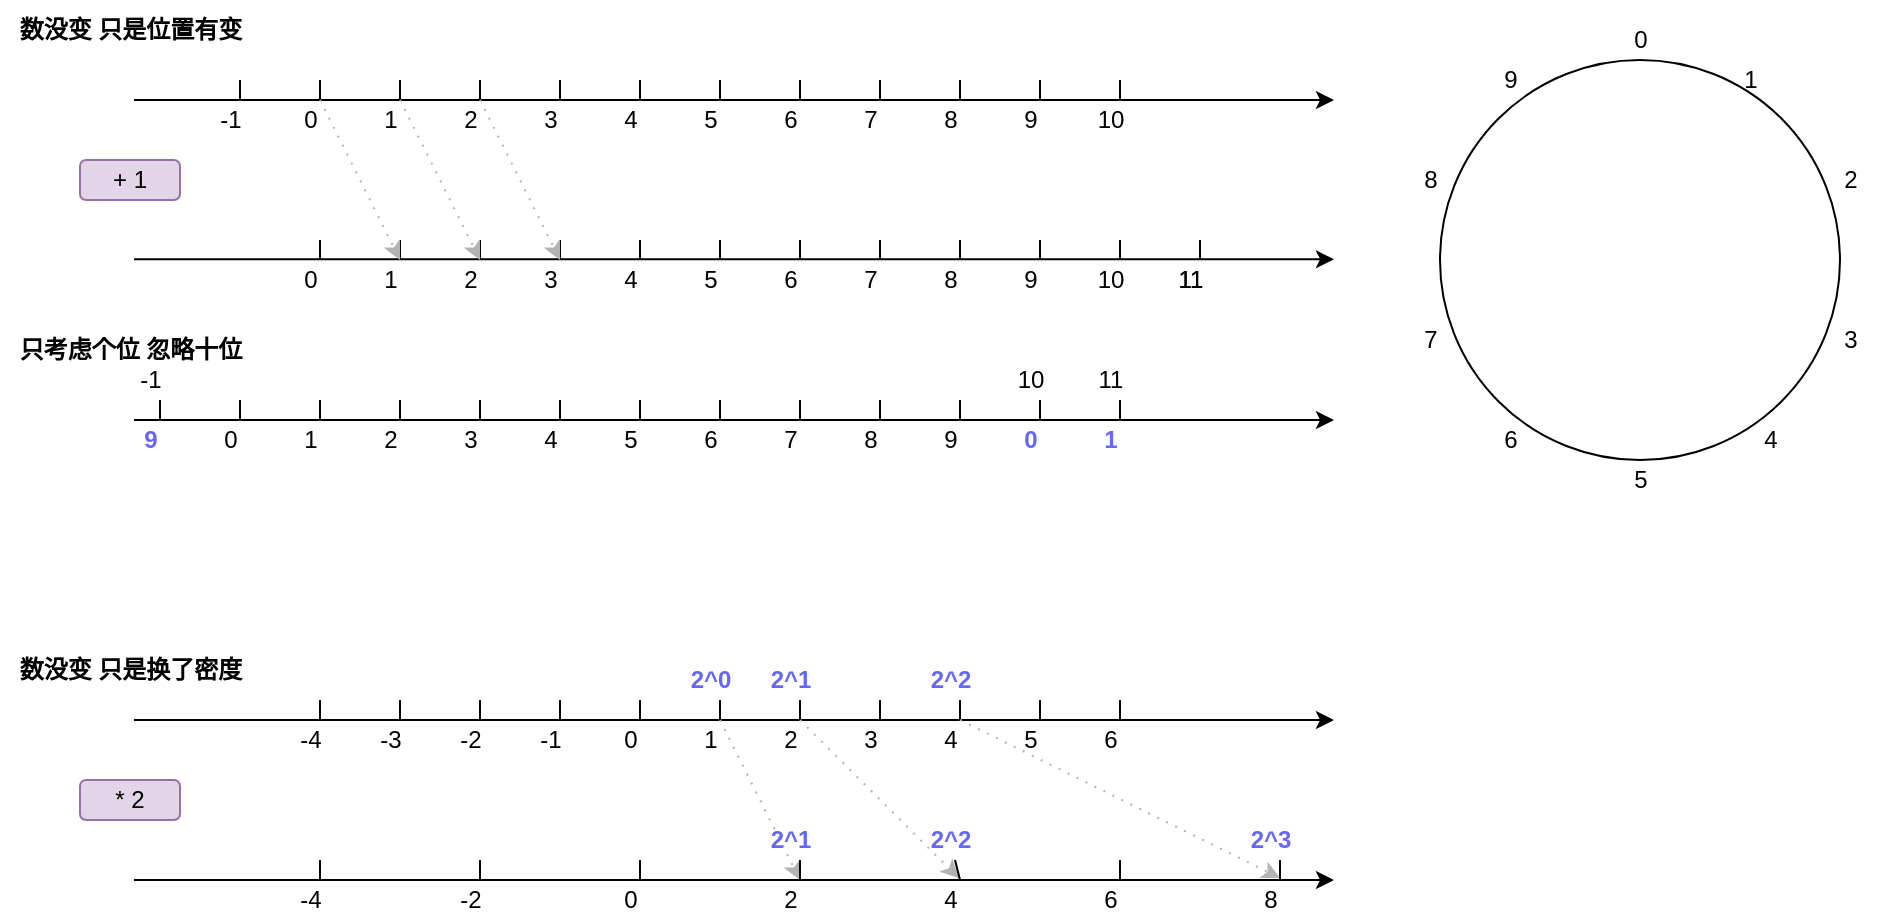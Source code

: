 <mxfile version="23.1.5" type="device" pages="2">
  <diagram name="abstract-algebra" id="HlNrXV_ws5uvsfOZkI9_">
    <mxGraphModel dx="1243" dy="637" grid="1" gridSize="10" guides="1" tooltips="1" connect="1" arrows="1" fold="1" page="1" pageScale="1" pageWidth="827" pageHeight="1169" math="0" shadow="0">
      <root>
        <mxCell id="0" />
        <mxCell id="1" parent="0" />
        <mxCell id="yC4uJlRGlC_e3z9OfnbA-1" value="" style="endArrow=classic;html=1;rounded=0;" edge="1" parent="1">
          <mxGeometry width="50" height="50" relative="1" as="geometry">
            <mxPoint x="227" y="60" as="sourcePoint" />
            <mxPoint x="827" y="60" as="targetPoint" />
          </mxGeometry>
        </mxCell>
        <mxCell id="yC4uJlRGlC_e3z9OfnbA-2" value="0" style="text;html=1;align=center;verticalAlign=middle;resizable=0;points=[];autosize=1;strokeColor=none;fillColor=none;spacing=0;" vertex="1" parent="1">
          <mxGeometry x="300" y="60" width="30" height="20" as="geometry" />
        </mxCell>
        <mxCell id="yC4uJlRGlC_e3z9OfnbA-4" value="1" style="text;html=1;align=center;verticalAlign=middle;resizable=0;points=[];autosize=1;strokeColor=none;fillColor=none;spacing=0;" vertex="1" parent="1">
          <mxGeometry x="340" y="60" width="30" height="20" as="geometry" />
        </mxCell>
        <mxCell id="yC4uJlRGlC_e3z9OfnbA-5" value="2" style="text;html=1;align=center;verticalAlign=middle;resizable=0;points=[];autosize=1;strokeColor=none;fillColor=none;spacing=0;" vertex="1" parent="1">
          <mxGeometry x="380" y="60" width="30" height="20" as="geometry" />
        </mxCell>
        <mxCell id="yC4uJlRGlC_e3z9OfnbA-6" value="3" style="text;html=1;align=center;verticalAlign=middle;resizable=0;points=[];autosize=1;strokeColor=none;fillColor=none;spacing=0;" vertex="1" parent="1">
          <mxGeometry x="420" y="60" width="30" height="20" as="geometry" />
        </mxCell>
        <mxCell id="yC4uJlRGlC_e3z9OfnbA-7" value="4" style="text;html=1;align=center;verticalAlign=middle;resizable=0;points=[];autosize=1;strokeColor=none;fillColor=none;spacing=0;" vertex="1" parent="1">
          <mxGeometry x="460" y="60" width="30" height="20" as="geometry" />
        </mxCell>
        <mxCell id="yC4uJlRGlC_e3z9OfnbA-8" value="5" style="text;html=1;align=center;verticalAlign=middle;resizable=0;points=[];autosize=1;strokeColor=none;fillColor=none;spacing=0;" vertex="1" parent="1">
          <mxGeometry x="500" y="60" width="30" height="20" as="geometry" />
        </mxCell>
        <mxCell id="yC4uJlRGlC_e3z9OfnbA-10" value="" style="endArrow=none;html=1;rounded=0;" edge="1" parent="1">
          <mxGeometry width="50" height="50" relative="1" as="geometry">
            <mxPoint x="520" y="60" as="sourcePoint" />
            <mxPoint x="520" y="50" as="targetPoint" />
          </mxGeometry>
        </mxCell>
        <mxCell id="yC4uJlRGlC_e3z9OfnbA-11" value="" style="endArrow=none;html=1;rounded=0;" edge="1" parent="1">
          <mxGeometry width="50" height="50" relative="1" as="geometry">
            <mxPoint x="560" y="60" as="sourcePoint" />
            <mxPoint x="560" y="50" as="targetPoint" />
          </mxGeometry>
        </mxCell>
        <mxCell id="yC4uJlRGlC_e3z9OfnbA-12" value="" style="endArrow=none;html=1;rounded=0;" edge="1" parent="1">
          <mxGeometry width="50" height="50" relative="1" as="geometry">
            <mxPoint x="600" y="60" as="sourcePoint" />
            <mxPoint x="600" y="50" as="targetPoint" />
          </mxGeometry>
        </mxCell>
        <mxCell id="yC4uJlRGlC_e3z9OfnbA-13" value="" style="endArrow=none;html=1;rounded=0;" edge="1" parent="1">
          <mxGeometry width="50" height="50" relative="1" as="geometry">
            <mxPoint x="640" y="60" as="sourcePoint" />
            <mxPoint x="640" y="50" as="targetPoint" />
          </mxGeometry>
        </mxCell>
        <mxCell id="yC4uJlRGlC_e3z9OfnbA-14" value="" style="endArrow=none;html=1;rounded=0;" edge="1" parent="1">
          <mxGeometry width="50" height="50" relative="1" as="geometry">
            <mxPoint x="680" y="60" as="sourcePoint" />
            <mxPoint x="680" y="50" as="targetPoint" />
          </mxGeometry>
        </mxCell>
        <mxCell id="yC4uJlRGlC_e3z9OfnbA-16" value="" style="endArrow=none;html=1;rounded=0;" edge="1" parent="1">
          <mxGeometry width="50" height="50" relative="1" as="geometry">
            <mxPoint x="280" y="60" as="sourcePoint" />
            <mxPoint x="280" y="50" as="targetPoint" />
          </mxGeometry>
        </mxCell>
        <mxCell id="yC4uJlRGlC_e3z9OfnbA-17" value="" style="endArrow=none;html=1;rounded=0;" edge="1" parent="1">
          <mxGeometry width="50" height="50" relative="1" as="geometry">
            <mxPoint x="320" y="60" as="sourcePoint" />
            <mxPoint x="320" y="50" as="targetPoint" />
          </mxGeometry>
        </mxCell>
        <mxCell id="yC4uJlRGlC_e3z9OfnbA-18" value="" style="endArrow=none;html=1;rounded=0;" edge="1" parent="1">
          <mxGeometry width="50" height="50" relative="1" as="geometry">
            <mxPoint x="360" y="60" as="sourcePoint" />
            <mxPoint x="360" y="50" as="targetPoint" />
          </mxGeometry>
        </mxCell>
        <mxCell id="yC4uJlRGlC_e3z9OfnbA-19" value="" style="endArrow=none;html=1;rounded=0;" edge="1" parent="1">
          <mxGeometry width="50" height="50" relative="1" as="geometry">
            <mxPoint x="400" y="60" as="sourcePoint" />
            <mxPoint x="400" y="50" as="targetPoint" />
          </mxGeometry>
        </mxCell>
        <mxCell id="yC4uJlRGlC_e3z9OfnbA-20" value="" style="endArrow=none;html=1;rounded=0;" edge="1" parent="1">
          <mxGeometry width="50" height="50" relative="1" as="geometry">
            <mxPoint x="440" y="60" as="sourcePoint" />
            <mxPoint x="440" y="50" as="targetPoint" />
          </mxGeometry>
        </mxCell>
        <mxCell id="yC4uJlRGlC_e3z9OfnbA-21" value="" style="endArrow=none;html=1;rounded=0;" edge="1" parent="1">
          <mxGeometry width="50" height="50" relative="1" as="geometry">
            <mxPoint x="480" y="60" as="sourcePoint" />
            <mxPoint x="480" y="50" as="targetPoint" />
          </mxGeometry>
        </mxCell>
        <mxCell id="yC4uJlRGlC_e3z9OfnbA-23" value="6" style="text;html=1;align=center;verticalAlign=middle;resizable=0;points=[];autosize=1;strokeColor=none;fillColor=none;spacing=0;" vertex="1" parent="1">
          <mxGeometry x="540" y="60" width="30" height="20" as="geometry" />
        </mxCell>
        <mxCell id="yC4uJlRGlC_e3z9OfnbA-24" value="7" style="text;html=1;align=center;verticalAlign=middle;resizable=0;points=[];autosize=1;strokeColor=none;fillColor=none;spacing=0;" vertex="1" parent="1">
          <mxGeometry x="580" y="60" width="30" height="20" as="geometry" />
        </mxCell>
        <mxCell id="yC4uJlRGlC_e3z9OfnbA-25" value="8" style="text;html=1;align=center;verticalAlign=middle;resizable=0;points=[];autosize=1;strokeColor=none;fillColor=none;spacing=0;" vertex="1" parent="1">
          <mxGeometry x="620" y="60" width="30" height="20" as="geometry" />
        </mxCell>
        <mxCell id="yC4uJlRGlC_e3z9OfnbA-26" value="9" style="text;html=1;align=center;verticalAlign=middle;resizable=0;points=[];autosize=1;strokeColor=none;fillColor=none;spacing=0;" vertex="1" parent="1">
          <mxGeometry x="660" y="60" width="30" height="20" as="geometry" />
        </mxCell>
        <mxCell id="yC4uJlRGlC_e3z9OfnbA-28" value="-1" style="text;html=1;align=center;verticalAlign=middle;resizable=0;points=[];autosize=1;strokeColor=none;fillColor=none;spacing=0;" vertex="1" parent="1">
          <mxGeometry x="260" y="60" width="30" height="20" as="geometry" />
        </mxCell>
        <mxCell id="yC4uJlRGlC_e3z9OfnbA-29" value="" style="endArrow=none;html=1;rounded=0;" edge="1" parent="1">
          <mxGeometry width="50" height="50" relative="1" as="geometry">
            <mxPoint x="720" y="60" as="sourcePoint" />
            <mxPoint x="720" y="50" as="targetPoint" />
          </mxGeometry>
        </mxCell>
        <mxCell id="yC4uJlRGlC_e3z9OfnbA-30" value="10" style="text;html=1;align=center;verticalAlign=middle;resizable=0;points=[];autosize=1;strokeColor=none;fillColor=none;spacing=0;" vertex="1" parent="1">
          <mxGeometry x="700" y="60" width="30" height="20" as="geometry" />
        </mxCell>
        <mxCell id="yC4uJlRGlC_e3z9OfnbA-56" value="" style="endArrow=classic;html=1;rounded=0;" edge="1" parent="1">
          <mxGeometry width="50" height="50" relative="1" as="geometry">
            <mxPoint x="227" y="139.66" as="sourcePoint" />
            <mxPoint x="827" y="139.66" as="targetPoint" />
          </mxGeometry>
        </mxCell>
        <mxCell id="yC4uJlRGlC_e3z9OfnbA-57" value="0" style="text;html=1;align=center;verticalAlign=middle;resizable=0;points=[];autosize=1;strokeColor=none;fillColor=none;spacing=0;" vertex="1" parent="1">
          <mxGeometry x="300" y="140" width="30" height="20" as="geometry" />
        </mxCell>
        <mxCell id="yC4uJlRGlC_e3z9OfnbA-58" value="1" style="text;html=1;align=center;verticalAlign=middle;resizable=0;points=[];autosize=1;strokeColor=none;fillColor=none;spacing=0;" vertex="1" parent="1">
          <mxGeometry x="340" y="140" width="30" height="20" as="geometry" />
        </mxCell>
        <mxCell id="yC4uJlRGlC_e3z9OfnbA-59" value="2" style="text;html=1;align=center;verticalAlign=middle;resizable=0;points=[];autosize=1;strokeColor=none;fillColor=none;spacing=0;" vertex="1" parent="1">
          <mxGeometry x="380" y="140" width="30" height="20" as="geometry" />
        </mxCell>
        <mxCell id="yC4uJlRGlC_e3z9OfnbA-60" value="3" style="text;html=1;align=center;verticalAlign=middle;resizable=0;points=[];autosize=1;strokeColor=none;fillColor=none;spacing=0;" vertex="1" parent="1">
          <mxGeometry x="420" y="140" width="30" height="20" as="geometry" />
        </mxCell>
        <mxCell id="yC4uJlRGlC_e3z9OfnbA-61" value="4" style="text;html=1;align=center;verticalAlign=middle;resizable=0;points=[];autosize=1;strokeColor=none;fillColor=none;spacing=0;" vertex="1" parent="1">
          <mxGeometry x="460" y="140" width="30" height="20" as="geometry" />
        </mxCell>
        <mxCell id="yC4uJlRGlC_e3z9OfnbA-62" value="5" style="text;html=1;align=center;verticalAlign=middle;resizable=0;points=[];autosize=1;strokeColor=none;fillColor=none;spacing=0;" vertex="1" parent="1">
          <mxGeometry x="500" y="140" width="30" height="20" as="geometry" />
        </mxCell>
        <mxCell id="yC4uJlRGlC_e3z9OfnbA-63" value="" style="endArrow=none;html=1;rounded=0;" edge="1" parent="1">
          <mxGeometry width="50" height="50" relative="1" as="geometry">
            <mxPoint x="520" y="140" as="sourcePoint" />
            <mxPoint x="520" y="130" as="targetPoint" />
          </mxGeometry>
        </mxCell>
        <mxCell id="yC4uJlRGlC_e3z9OfnbA-64" value="" style="endArrow=none;html=1;rounded=0;" edge="1" parent="1">
          <mxGeometry width="50" height="50" relative="1" as="geometry">
            <mxPoint x="560" y="140" as="sourcePoint" />
            <mxPoint x="560" y="130" as="targetPoint" />
          </mxGeometry>
        </mxCell>
        <mxCell id="yC4uJlRGlC_e3z9OfnbA-65" value="" style="endArrow=none;html=1;rounded=0;" edge="1" parent="1">
          <mxGeometry width="50" height="50" relative="1" as="geometry">
            <mxPoint x="600" y="140" as="sourcePoint" />
            <mxPoint x="600" y="130" as="targetPoint" />
          </mxGeometry>
        </mxCell>
        <mxCell id="yC4uJlRGlC_e3z9OfnbA-66" value="" style="endArrow=none;html=1;rounded=0;" edge="1" parent="1">
          <mxGeometry width="50" height="50" relative="1" as="geometry">
            <mxPoint x="640" y="140" as="sourcePoint" />
            <mxPoint x="640" y="130" as="targetPoint" />
          </mxGeometry>
        </mxCell>
        <mxCell id="yC4uJlRGlC_e3z9OfnbA-67" value="" style="endArrow=none;html=1;rounded=0;" edge="1" parent="1">
          <mxGeometry width="50" height="50" relative="1" as="geometry">
            <mxPoint x="680" y="140" as="sourcePoint" />
            <mxPoint x="680" y="130" as="targetPoint" />
          </mxGeometry>
        </mxCell>
        <mxCell id="yC4uJlRGlC_e3z9OfnbA-69" value="" style="endArrow=none;html=1;rounded=0;" edge="1" parent="1">
          <mxGeometry width="50" height="50" relative="1" as="geometry">
            <mxPoint x="320" y="140" as="sourcePoint" />
            <mxPoint x="320" y="130" as="targetPoint" />
          </mxGeometry>
        </mxCell>
        <mxCell id="yC4uJlRGlC_e3z9OfnbA-70" value="" style="endArrow=none;html=1;rounded=0;" edge="1" parent="1">
          <mxGeometry width="50" height="50" relative="1" as="geometry">
            <mxPoint x="360" y="140" as="sourcePoint" />
            <mxPoint x="360" y="130" as="targetPoint" />
          </mxGeometry>
        </mxCell>
        <mxCell id="yC4uJlRGlC_e3z9OfnbA-71" value="" style="endArrow=none;html=1;rounded=0;" edge="1" parent="1">
          <mxGeometry width="50" height="50" relative="1" as="geometry">
            <mxPoint x="400" y="140" as="sourcePoint" />
            <mxPoint x="400" y="130" as="targetPoint" />
          </mxGeometry>
        </mxCell>
        <mxCell id="yC4uJlRGlC_e3z9OfnbA-72" value="" style="endArrow=none;html=1;rounded=0;" edge="1" parent="1">
          <mxGeometry width="50" height="50" relative="1" as="geometry">
            <mxPoint x="440" y="140" as="sourcePoint" />
            <mxPoint x="440" y="130" as="targetPoint" />
          </mxGeometry>
        </mxCell>
        <mxCell id="yC4uJlRGlC_e3z9OfnbA-73" value="" style="endArrow=none;html=1;rounded=0;" edge="1" parent="1">
          <mxGeometry width="50" height="50" relative="1" as="geometry">
            <mxPoint x="480" y="140" as="sourcePoint" />
            <mxPoint x="480" y="130" as="targetPoint" />
          </mxGeometry>
        </mxCell>
        <mxCell id="yC4uJlRGlC_e3z9OfnbA-74" value="6" style="text;html=1;align=center;verticalAlign=middle;resizable=0;points=[];autosize=1;strokeColor=none;fillColor=none;spacing=0;" vertex="1" parent="1">
          <mxGeometry x="540" y="140" width="30" height="20" as="geometry" />
        </mxCell>
        <mxCell id="yC4uJlRGlC_e3z9OfnbA-75" value="7" style="text;html=1;align=center;verticalAlign=middle;resizable=0;points=[];autosize=1;strokeColor=none;fillColor=none;spacing=0;" vertex="1" parent="1">
          <mxGeometry x="580" y="140" width="30" height="20" as="geometry" />
        </mxCell>
        <mxCell id="yC4uJlRGlC_e3z9OfnbA-76" value="8" style="text;html=1;align=center;verticalAlign=middle;resizable=0;points=[];autosize=1;strokeColor=none;fillColor=none;spacing=0;" vertex="1" parent="1">
          <mxGeometry x="620" y="140" width="30" height="20" as="geometry" />
        </mxCell>
        <mxCell id="yC4uJlRGlC_e3z9OfnbA-77" value="9" style="text;html=1;align=center;verticalAlign=middle;resizable=0;points=[];autosize=1;strokeColor=none;fillColor=none;spacing=0;" vertex="1" parent="1">
          <mxGeometry x="660" y="140" width="30" height="20" as="geometry" />
        </mxCell>
        <mxCell id="yC4uJlRGlC_e3z9OfnbA-78" value="11" style="text;html=1;align=center;verticalAlign=middle;resizable=0;points=[];autosize=1;strokeColor=none;fillColor=none;spacing=0;" vertex="1" parent="1">
          <mxGeometry x="740" y="140" width="30" height="20" as="geometry" />
        </mxCell>
        <mxCell id="yC4uJlRGlC_e3z9OfnbA-79" value="" style="endArrow=none;html=1;rounded=0;" edge="1" parent="1">
          <mxGeometry width="50" height="50" relative="1" as="geometry">
            <mxPoint x="720" y="140" as="sourcePoint" />
            <mxPoint x="720" y="130" as="targetPoint" />
          </mxGeometry>
        </mxCell>
        <mxCell id="yC4uJlRGlC_e3z9OfnbA-80" value="10" style="text;html=1;align=center;verticalAlign=middle;resizable=0;points=[];autosize=1;strokeColor=none;fillColor=none;spacing=0;" vertex="1" parent="1">
          <mxGeometry x="700" y="140" width="30" height="20" as="geometry" />
        </mxCell>
        <mxCell id="yC4uJlRGlC_e3z9OfnbA-81" value="+ 1" style="rounded=1;whiteSpace=wrap;html=1;fillColor=#e1d5e7;strokeColor=#9673a6;" vertex="1" parent="1">
          <mxGeometry x="200" y="90" width="50" height="20" as="geometry" />
        </mxCell>
        <mxCell id="yC4uJlRGlC_e3z9OfnbA-83" value="&lt;b&gt;数没变 只是位置有变&lt;/b&gt;" style="text;html=1;align=center;verticalAlign=middle;resizable=0;points=[];autosize=1;strokeColor=none;fillColor=none;" vertex="1" parent="1">
          <mxGeometry x="160" y="10" width="130" height="30" as="geometry" />
        </mxCell>
        <mxCell id="yC4uJlRGlC_e3z9OfnbA-84" value="&lt;b&gt;只考虑个位 忽略十位&lt;/b&gt;" style="text;html=1;align=center;verticalAlign=middle;resizable=0;points=[];autosize=1;strokeColor=none;fillColor=none;" vertex="1" parent="1">
          <mxGeometry x="160" y="170" width="130" height="30" as="geometry" />
        </mxCell>
        <mxCell id="yC4uJlRGlC_e3z9OfnbA-85" value="" style="endArrow=classic;html=1;rounded=0;" edge="1" parent="1">
          <mxGeometry width="50" height="50" relative="1" as="geometry">
            <mxPoint x="227" y="220" as="sourcePoint" />
            <mxPoint x="827" y="220" as="targetPoint" />
          </mxGeometry>
        </mxCell>
        <mxCell id="yC4uJlRGlC_e3z9OfnbA-86" value="0" style="text;html=1;align=center;verticalAlign=middle;resizable=0;points=[];autosize=1;strokeColor=none;fillColor=none;spacing=0;" vertex="1" parent="1">
          <mxGeometry x="260" y="220" width="30" height="20" as="geometry" />
        </mxCell>
        <mxCell id="yC4uJlRGlC_e3z9OfnbA-87" value="1" style="text;html=1;align=center;verticalAlign=middle;resizable=0;points=[];autosize=1;strokeColor=none;fillColor=none;spacing=0;" vertex="1" parent="1">
          <mxGeometry x="300" y="220" width="30" height="20" as="geometry" />
        </mxCell>
        <mxCell id="yC4uJlRGlC_e3z9OfnbA-88" value="2" style="text;html=1;align=center;verticalAlign=middle;resizable=0;points=[];autosize=1;strokeColor=none;fillColor=none;spacing=0;" vertex="1" parent="1">
          <mxGeometry x="340" y="220" width="30" height="20" as="geometry" />
        </mxCell>
        <mxCell id="yC4uJlRGlC_e3z9OfnbA-89" value="3" style="text;html=1;align=center;verticalAlign=middle;resizable=0;points=[];autosize=1;strokeColor=none;fillColor=none;spacing=0;" vertex="1" parent="1">
          <mxGeometry x="380" y="220" width="30" height="20" as="geometry" />
        </mxCell>
        <mxCell id="yC4uJlRGlC_e3z9OfnbA-90" value="4" style="text;html=1;align=center;verticalAlign=middle;resizable=0;points=[];autosize=1;strokeColor=none;fillColor=none;spacing=0;" vertex="1" parent="1">
          <mxGeometry x="420" y="220" width="30" height="20" as="geometry" />
        </mxCell>
        <mxCell id="yC4uJlRGlC_e3z9OfnbA-91" value="5" style="text;html=1;align=center;verticalAlign=middle;resizable=0;points=[];autosize=1;strokeColor=none;fillColor=none;spacing=0;" vertex="1" parent="1">
          <mxGeometry x="460" y="220" width="30" height="20" as="geometry" />
        </mxCell>
        <mxCell id="yC4uJlRGlC_e3z9OfnbA-92" value="" style="endArrow=none;html=1;rounded=0;" edge="1" parent="1">
          <mxGeometry width="50" height="50" relative="1" as="geometry">
            <mxPoint x="520" y="220" as="sourcePoint" />
            <mxPoint x="520" y="210" as="targetPoint" />
          </mxGeometry>
        </mxCell>
        <mxCell id="yC4uJlRGlC_e3z9OfnbA-93" value="" style="endArrow=none;html=1;rounded=0;" edge="1" parent="1">
          <mxGeometry width="50" height="50" relative="1" as="geometry">
            <mxPoint x="560" y="220" as="sourcePoint" />
            <mxPoint x="560" y="210" as="targetPoint" />
          </mxGeometry>
        </mxCell>
        <mxCell id="yC4uJlRGlC_e3z9OfnbA-94" value="" style="endArrow=none;html=1;rounded=0;" edge="1" parent="1">
          <mxGeometry width="50" height="50" relative="1" as="geometry">
            <mxPoint x="600" y="220" as="sourcePoint" />
            <mxPoint x="600" y="210" as="targetPoint" />
          </mxGeometry>
        </mxCell>
        <mxCell id="yC4uJlRGlC_e3z9OfnbA-95" value="" style="endArrow=none;html=1;rounded=0;" edge="1" parent="1">
          <mxGeometry width="50" height="50" relative="1" as="geometry">
            <mxPoint x="640" y="220" as="sourcePoint" />
            <mxPoint x="640" y="210" as="targetPoint" />
          </mxGeometry>
        </mxCell>
        <mxCell id="yC4uJlRGlC_e3z9OfnbA-96" value="" style="endArrow=none;html=1;rounded=0;" edge="1" parent="1">
          <mxGeometry width="50" height="50" relative="1" as="geometry">
            <mxPoint x="680" y="220" as="sourcePoint" />
            <mxPoint x="680" y="210" as="targetPoint" />
          </mxGeometry>
        </mxCell>
        <mxCell id="yC4uJlRGlC_e3z9OfnbA-97" value="" style="endArrow=none;html=1;rounded=0;" edge="1" parent="1">
          <mxGeometry width="50" height="50" relative="1" as="geometry">
            <mxPoint x="280" y="220" as="sourcePoint" />
            <mxPoint x="280" y="210" as="targetPoint" />
          </mxGeometry>
        </mxCell>
        <mxCell id="yC4uJlRGlC_e3z9OfnbA-98" value="" style="endArrow=none;html=1;rounded=0;" edge="1" parent="1">
          <mxGeometry width="50" height="50" relative="1" as="geometry">
            <mxPoint x="320" y="220" as="sourcePoint" />
            <mxPoint x="320" y="210" as="targetPoint" />
          </mxGeometry>
        </mxCell>
        <mxCell id="yC4uJlRGlC_e3z9OfnbA-99" value="" style="endArrow=none;html=1;rounded=0;" edge="1" parent="1">
          <mxGeometry width="50" height="50" relative="1" as="geometry">
            <mxPoint x="360" y="220" as="sourcePoint" />
            <mxPoint x="360" y="210" as="targetPoint" />
          </mxGeometry>
        </mxCell>
        <mxCell id="yC4uJlRGlC_e3z9OfnbA-100" value="" style="endArrow=none;html=1;rounded=0;" edge="1" parent="1">
          <mxGeometry width="50" height="50" relative="1" as="geometry">
            <mxPoint x="400" y="220" as="sourcePoint" />
            <mxPoint x="400" y="210" as="targetPoint" />
          </mxGeometry>
        </mxCell>
        <mxCell id="yC4uJlRGlC_e3z9OfnbA-101" value="" style="endArrow=none;html=1;rounded=0;" edge="1" parent="1">
          <mxGeometry width="50" height="50" relative="1" as="geometry">
            <mxPoint x="440" y="220" as="sourcePoint" />
            <mxPoint x="440" y="210" as="targetPoint" />
          </mxGeometry>
        </mxCell>
        <mxCell id="yC4uJlRGlC_e3z9OfnbA-102" value="" style="endArrow=none;html=1;rounded=0;" edge="1" parent="1">
          <mxGeometry width="50" height="50" relative="1" as="geometry">
            <mxPoint x="480" y="220" as="sourcePoint" />
            <mxPoint x="480" y="210" as="targetPoint" />
          </mxGeometry>
        </mxCell>
        <mxCell id="yC4uJlRGlC_e3z9OfnbA-103" value="6" style="text;html=1;align=center;verticalAlign=middle;resizable=0;points=[];autosize=1;strokeColor=none;fillColor=none;spacing=0;" vertex="1" parent="1">
          <mxGeometry x="500" y="220" width="30" height="20" as="geometry" />
        </mxCell>
        <mxCell id="yC4uJlRGlC_e3z9OfnbA-104" value="7" style="text;html=1;align=center;verticalAlign=middle;resizable=0;points=[];autosize=1;strokeColor=none;fillColor=none;spacing=0;" vertex="1" parent="1">
          <mxGeometry x="540" y="220" width="30" height="20" as="geometry" />
        </mxCell>
        <mxCell id="yC4uJlRGlC_e3z9OfnbA-105" value="8" style="text;html=1;align=center;verticalAlign=middle;resizable=0;points=[];autosize=1;strokeColor=none;fillColor=none;spacing=0;" vertex="1" parent="1">
          <mxGeometry x="580" y="220" width="30" height="20" as="geometry" />
        </mxCell>
        <mxCell id="yC4uJlRGlC_e3z9OfnbA-106" value="9" style="text;html=1;align=center;verticalAlign=middle;resizable=0;points=[];autosize=1;strokeColor=none;fillColor=none;spacing=0;" vertex="1" parent="1">
          <mxGeometry x="620" y="220" width="30" height="20" as="geometry" />
        </mxCell>
        <mxCell id="yC4uJlRGlC_e3z9OfnbA-107" value="11" style="text;html=1;align=center;verticalAlign=middle;resizable=0;points=[];autosize=1;strokeColor=none;fillColor=none;spacing=0;" vertex="1" parent="1">
          <mxGeometry x="700" y="190" width="30" height="20" as="geometry" />
        </mxCell>
        <mxCell id="yC4uJlRGlC_e3z9OfnbA-108" value="" style="endArrow=none;html=1;rounded=0;" edge="1" parent="1">
          <mxGeometry width="50" height="50" relative="1" as="geometry">
            <mxPoint x="720" y="220" as="sourcePoint" />
            <mxPoint x="720" y="210" as="targetPoint" />
          </mxGeometry>
        </mxCell>
        <mxCell id="yC4uJlRGlC_e3z9OfnbA-109" value="10" style="text;html=1;align=center;verticalAlign=middle;resizable=0;points=[];autosize=1;strokeColor=none;fillColor=none;spacing=0;" vertex="1" parent="1">
          <mxGeometry x="660" y="190" width="30" height="20" as="geometry" />
        </mxCell>
        <mxCell id="yC4uJlRGlC_e3z9OfnbA-110" value="" style="endArrow=none;html=1;rounded=0;" edge="1" parent="1">
          <mxGeometry width="50" height="50" relative="1" as="geometry">
            <mxPoint x="240" y="220" as="sourcePoint" />
            <mxPoint x="240" y="210" as="targetPoint" />
          </mxGeometry>
        </mxCell>
        <mxCell id="yC4uJlRGlC_e3z9OfnbA-111" value="-1" style="text;html=1;align=center;verticalAlign=middle;resizable=0;points=[];autosize=1;strokeColor=none;fillColor=none;spacing=0;" vertex="1" parent="1">
          <mxGeometry x="220" y="190" width="30" height="20" as="geometry" />
        </mxCell>
        <mxCell id="yC4uJlRGlC_e3z9OfnbA-113" value="&lt;font&gt;&lt;b&gt;9&lt;/b&gt;&lt;/font&gt;" style="text;html=1;align=center;verticalAlign=middle;resizable=0;points=[];autosize=1;strokeColor=none;fillColor=none;spacing=0;fontColor=#6666FF;" vertex="1" parent="1">
          <mxGeometry x="220" y="220" width="30" height="20" as="geometry" />
        </mxCell>
        <mxCell id="yC4uJlRGlC_e3z9OfnbA-115" value="&lt;font color=&quot;#6666ff&quot;&gt;&lt;b&gt;0&lt;/b&gt;&lt;/font&gt;" style="text;html=1;align=center;verticalAlign=middle;resizable=0;points=[];autosize=1;strokeColor=none;fillColor=none;spacing=0;" vertex="1" parent="1">
          <mxGeometry x="660" y="220" width="30" height="20" as="geometry" />
        </mxCell>
        <mxCell id="yC4uJlRGlC_e3z9OfnbA-116" value="&lt;font color=&quot;#6666ff&quot;&gt;&lt;b&gt;1&lt;/b&gt;&lt;/font&gt;" style="text;html=1;align=center;verticalAlign=middle;resizable=0;points=[];autosize=1;strokeColor=none;fillColor=none;spacing=0;" vertex="1" parent="1">
          <mxGeometry x="700" y="220" width="30" height="20" as="geometry" />
        </mxCell>
        <mxCell id="yC4uJlRGlC_e3z9OfnbA-117" value="" style="ellipse;whiteSpace=wrap;html=1;aspect=fixed;gradientColor=none;fillColor=none;" vertex="1" parent="1">
          <mxGeometry x="880" y="40" width="200" height="200" as="geometry" />
        </mxCell>
        <mxCell id="yC4uJlRGlC_e3z9OfnbA-119" value="" style="endArrow=none;html=1;rounded=0;exitX=0.5;exitY=1;exitDx=0;exitDy=0;" edge="1" parent="1" source="yC4uJlRGlC_e3z9OfnbA-129">
          <mxGeometry width="50" height="50" relative="1" as="geometry">
            <mxPoint x="979.67" y="50" as="sourcePoint" />
            <mxPoint x="979.67" y="40" as="targetPoint" />
          </mxGeometry>
        </mxCell>
        <mxCell id="yC4uJlRGlC_e3z9OfnbA-130" value="1" style="text;html=1;align=center;verticalAlign=middle;resizable=0;points=[];autosize=1;strokeColor=none;fillColor=none;spacing=0;" vertex="1" parent="1">
          <mxGeometry x="1020" y="40" width="30" height="20" as="geometry" />
        </mxCell>
        <mxCell id="yC4uJlRGlC_e3z9OfnbA-131" value="2" style="text;html=1;align=center;verticalAlign=middle;resizable=0;points=[];autosize=1;strokeColor=none;fillColor=none;spacing=0;" vertex="1" parent="1">
          <mxGeometry x="1070" y="90" width="30" height="20" as="geometry" />
        </mxCell>
        <mxCell id="yC4uJlRGlC_e3z9OfnbA-132" value="3" style="text;html=1;align=center;verticalAlign=middle;resizable=0;points=[];autosize=1;strokeColor=none;fillColor=none;spacing=0;" vertex="1" parent="1">
          <mxGeometry x="1070" y="170" width="30" height="20" as="geometry" />
        </mxCell>
        <mxCell id="yC4uJlRGlC_e3z9OfnbA-133" value="4" style="text;html=1;align=center;verticalAlign=middle;resizable=0;points=[];autosize=1;strokeColor=none;fillColor=none;spacing=0;" vertex="1" parent="1">
          <mxGeometry x="1030" y="220" width="30" height="20" as="geometry" />
        </mxCell>
        <mxCell id="yC4uJlRGlC_e3z9OfnbA-134" value="5" style="text;html=1;align=center;verticalAlign=middle;resizable=0;points=[];autosize=1;strokeColor=none;fillColor=none;spacing=0;" vertex="1" parent="1">
          <mxGeometry x="965" y="240" width="30" height="20" as="geometry" />
        </mxCell>
        <mxCell id="yC4uJlRGlC_e3z9OfnbA-135" value="6" style="text;html=1;align=center;verticalAlign=middle;resizable=0;points=[];autosize=1;strokeColor=none;fillColor=none;spacing=0;" vertex="1" parent="1">
          <mxGeometry x="900" y="220" width="30" height="20" as="geometry" />
        </mxCell>
        <mxCell id="yC4uJlRGlC_e3z9OfnbA-136" value="7" style="text;html=1;align=center;verticalAlign=middle;resizable=0;points=[];autosize=1;strokeColor=none;fillColor=none;spacing=0;" vertex="1" parent="1">
          <mxGeometry x="860" y="170" width="30" height="20" as="geometry" />
        </mxCell>
        <mxCell id="yC4uJlRGlC_e3z9OfnbA-137" value="8" style="text;html=1;align=center;verticalAlign=middle;resizable=0;points=[];autosize=1;strokeColor=none;fillColor=none;spacing=0;" vertex="1" parent="1">
          <mxGeometry x="860" y="90" width="30" height="20" as="geometry" />
        </mxCell>
        <mxCell id="yC4uJlRGlC_e3z9OfnbA-138" value="9" style="text;html=1;align=center;verticalAlign=middle;resizable=0;points=[];autosize=1;strokeColor=none;fillColor=none;spacing=0;" vertex="1" parent="1">
          <mxGeometry x="900" y="40" width="30" height="20" as="geometry" />
        </mxCell>
        <mxCell id="yC4uJlRGlC_e3z9OfnbA-129" value="0" style="text;html=1;align=center;verticalAlign=middle;resizable=0;points=[];autosize=1;strokeColor=none;fillColor=none;spacing=0;" vertex="1" parent="1">
          <mxGeometry x="965" y="20" width="30" height="20" as="geometry" />
        </mxCell>
        <mxCell id="yC4uJlRGlC_e3z9OfnbA-191" value="&lt;b&gt;数没变 只是换了密度&lt;/b&gt;" style="text;html=1;align=center;verticalAlign=middle;resizable=0;points=[];autosize=1;strokeColor=none;fillColor=none;" vertex="1" parent="1">
          <mxGeometry x="160" y="330" width="130" height="30" as="geometry" />
        </mxCell>
        <mxCell id="yC4uJlRGlC_e3z9OfnbA-240" value="" style="endArrow=classic;html=1;rounded=0;dashed=1;dashPattern=1 4;strokeColor=#B3B3B3;" edge="1" parent="1">
          <mxGeometry width="50" height="50" relative="1" as="geometry">
            <mxPoint x="320" y="60" as="sourcePoint" />
            <mxPoint x="360" y="140" as="targetPoint" />
          </mxGeometry>
        </mxCell>
        <mxCell id="yC4uJlRGlC_e3z9OfnbA-242" value="" style="endArrow=none;html=1;rounded=0;" edge="1" parent="1">
          <mxGeometry width="50" height="50" relative="1" as="geometry">
            <mxPoint x="760" y="140" as="sourcePoint" />
            <mxPoint x="760" y="130" as="targetPoint" />
          </mxGeometry>
        </mxCell>
        <mxCell id="yC4uJlRGlC_e3z9OfnbA-243" value="11" style="text;html=1;align=center;verticalAlign=middle;resizable=0;points=[];autosize=1;strokeColor=none;fillColor=none;spacing=0;" vertex="1" parent="1">
          <mxGeometry x="740" y="140" width="30" height="20" as="geometry" />
        </mxCell>
        <mxCell id="yC4uJlRGlC_e3z9OfnbA-244" value="" style="endArrow=classic;html=1;rounded=0;" edge="1" parent="1">
          <mxGeometry width="50" height="50" relative="1" as="geometry">
            <mxPoint x="227" y="370" as="sourcePoint" />
            <mxPoint x="827" y="370" as="targetPoint" />
          </mxGeometry>
        </mxCell>
        <mxCell id="yC4uJlRGlC_e3z9OfnbA-245" value="0" style="text;html=1;align=center;verticalAlign=middle;resizable=0;points=[];autosize=1;strokeColor=none;fillColor=none;spacing=0;" vertex="1" parent="1">
          <mxGeometry x="460" y="370" width="30" height="20" as="geometry" />
        </mxCell>
        <mxCell id="yC4uJlRGlC_e3z9OfnbA-246" value="1" style="text;html=1;align=center;verticalAlign=middle;resizable=0;points=[];autosize=1;strokeColor=none;fillColor=none;spacing=0;" vertex="1" parent="1">
          <mxGeometry x="500" y="370" width="30" height="20" as="geometry" />
        </mxCell>
        <mxCell id="yC4uJlRGlC_e3z9OfnbA-247" value="2" style="text;html=1;align=center;verticalAlign=middle;resizable=0;points=[];autosize=1;strokeColor=none;fillColor=none;spacing=0;" vertex="1" parent="1">
          <mxGeometry x="540" y="370" width="30" height="20" as="geometry" />
        </mxCell>
        <mxCell id="yC4uJlRGlC_e3z9OfnbA-248" value="3" style="text;html=1;align=center;verticalAlign=middle;resizable=0;points=[];autosize=1;strokeColor=none;fillColor=none;spacing=0;" vertex="1" parent="1">
          <mxGeometry x="580" y="370" width="30" height="20" as="geometry" />
        </mxCell>
        <mxCell id="yC4uJlRGlC_e3z9OfnbA-249" value="4" style="text;html=1;align=center;verticalAlign=middle;resizable=0;points=[];autosize=1;strokeColor=none;fillColor=none;spacing=0;" vertex="1" parent="1">
          <mxGeometry x="620" y="370" width="30" height="20" as="geometry" />
        </mxCell>
        <mxCell id="yC4uJlRGlC_e3z9OfnbA-250" value="5" style="text;html=1;align=center;verticalAlign=middle;resizable=0;points=[];autosize=1;strokeColor=none;fillColor=none;spacing=0;" vertex="1" parent="1">
          <mxGeometry x="660" y="370" width="30" height="20" as="geometry" />
        </mxCell>
        <mxCell id="yC4uJlRGlC_e3z9OfnbA-251" value="" style="endArrow=none;html=1;rounded=0;" edge="1" parent="1">
          <mxGeometry width="50" height="50" relative="1" as="geometry">
            <mxPoint x="520" y="370" as="sourcePoint" />
            <mxPoint x="520" y="360" as="targetPoint" />
          </mxGeometry>
        </mxCell>
        <mxCell id="yC4uJlRGlC_e3z9OfnbA-252" value="" style="endArrow=none;html=1;rounded=0;" edge="1" parent="1">
          <mxGeometry width="50" height="50" relative="1" as="geometry">
            <mxPoint x="560" y="370" as="sourcePoint" />
            <mxPoint x="560" y="360" as="targetPoint" />
          </mxGeometry>
        </mxCell>
        <mxCell id="yC4uJlRGlC_e3z9OfnbA-253" value="" style="endArrow=none;html=1;rounded=0;" edge="1" parent="1">
          <mxGeometry width="50" height="50" relative="1" as="geometry">
            <mxPoint x="600" y="370" as="sourcePoint" />
            <mxPoint x="600" y="360" as="targetPoint" />
          </mxGeometry>
        </mxCell>
        <mxCell id="yC4uJlRGlC_e3z9OfnbA-254" value="" style="endArrow=none;html=1;rounded=0;" edge="1" parent="1">
          <mxGeometry width="50" height="50" relative="1" as="geometry">
            <mxPoint x="640" y="370" as="sourcePoint" />
            <mxPoint x="640" y="360" as="targetPoint" />
          </mxGeometry>
        </mxCell>
        <mxCell id="yC4uJlRGlC_e3z9OfnbA-255" value="" style="endArrow=none;html=1;rounded=0;" edge="1" parent="1">
          <mxGeometry width="50" height="50" relative="1" as="geometry">
            <mxPoint x="680" y="370" as="sourcePoint" />
            <mxPoint x="680" y="360" as="targetPoint" />
          </mxGeometry>
        </mxCell>
        <mxCell id="yC4uJlRGlC_e3z9OfnbA-257" value="" style="endArrow=none;html=1;rounded=0;" edge="1" parent="1">
          <mxGeometry width="50" height="50" relative="1" as="geometry">
            <mxPoint x="320" y="370" as="sourcePoint" />
            <mxPoint x="320" y="360" as="targetPoint" />
          </mxGeometry>
        </mxCell>
        <mxCell id="yC4uJlRGlC_e3z9OfnbA-258" value="" style="endArrow=none;html=1;rounded=0;" edge="1" parent="1">
          <mxGeometry width="50" height="50" relative="1" as="geometry">
            <mxPoint x="360" y="370" as="sourcePoint" />
            <mxPoint x="360" y="360" as="targetPoint" />
          </mxGeometry>
        </mxCell>
        <mxCell id="yC4uJlRGlC_e3z9OfnbA-259" value="" style="endArrow=none;html=1;rounded=0;" edge="1" parent="1">
          <mxGeometry width="50" height="50" relative="1" as="geometry">
            <mxPoint x="400" y="370" as="sourcePoint" />
            <mxPoint x="400" y="360" as="targetPoint" />
          </mxGeometry>
        </mxCell>
        <mxCell id="yC4uJlRGlC_e3z9OfnbA-260" value="" style="endArrow=none;html=1;rounded=0;" edge="1" parent="1">
          <mxGeometry width="50" height="50" relative="1" as="geometry">
            <mxPoint x="440" y="370" as="sourcePoint" />
            <mxPoint x="440" y="360" as="targetPoint" />
          </mxGeometry>
        </mxCell>
        <mxCell id="yC4uJlRGlC_e3z9OfnbA-261" value="" style="endArrow=none;html=1;rounded=0;" edge="1" parent="1">
          <mxGeometry width="50" height="50" relative="1" as="geometry">
            <mxPoint x="480" y="370" as="sourcePoint" />
            <mxPoint x="480" y="360" as="targetPoint" />
          </mxGeometry>
        </mxCell>
        <mxCell id="yC4uJlRGlC_e3z9OfnbA-262" value="6" style="text;html=1;align=center;verticalAlign=middle;resizable=0;points=[];autosize=1;strokeColor=none;fillColor=none;spacing=0;" vertex="1" parent="1">
          <mxGeometry x="700" y="370" width="30" height="20" as="geometry" />
        </mxCell>
        <mxCell id="yC4uJlRGlC_e3z9OfnbA-266" value="-1" style="text;html=1;align=center;verticalAlign=middle;resizable=0;points=[];autosize=1;strokeColor=none;fillColor=none;spacing=0;" vertex="1" parent="1">
          <mxGeometry x="420" y="370" width="30" height="20" as="geometry" />
        </mxCell>
        <mxCell id="yC4uJlRGlC_e3z9OfnbA-267" value="" style="endArrow=none;html=1;rounded=0;" edge="1" parent="1">
          <mxGeometry width="50" height="50" relative="1" as="geometry">
            <mxPoint x="720" y="370" as="sourcePoint" />
            <mxPoint x="720" y="360" as="targetPoint" />
          </mxGeometry>
        </mxCell>
        <mxCell id="yC4uJlRGlC_e3z9OfnbA-293" value="* 2" style="rounded=1;whiteSpace=wrap;html=1;fillColor=#e1d5e7;strokeColor=#9673a6;" vertex="1" parent="1">
          <mxGeometry x="200" y="400" width="50" height="20" as="geometry" />
        </mxCell>
        <mxCell id="yC4uJlRGlC_e3z9OfnbA-294" value="" style="endArrow=classic;html=1;rounded=0;dashed=1;dashPattern=1 4;strokeColor=#B3B3B3;" edge="1" parent="1">
          <mxGeometry width="50" height="50" relative="1" as="geometry">
            <mxPoint x="520" y="370" as="sourcePoint" />
            <mxPoint x="560" y="450" as="targetPoint" />
          </mxGeometry>
        </mxCell>
        <mxCell id="yC4uJlRGlC_e3z9OfnbA-298" value="-4" style="text;html=1;align=center;verticalAlign=middle;resizable=0;points=[];autosize=1;strokeColor=none;fillColor=none;spacing=0;" vertex="1" parent="1">
          <mxGeometry x="300" y="370" width="30" height="20" as="geometry" />
        </mxCell>
        <mxCell id="yC4uJlRGlC_e3z9OfnbA-299" value="-3" style="text;html=1;align=center;verticalAlign=middle;resizable=0;points=[];autosize=1;strokeColor=none;fillColor=none;spacing=0;" vertex="1" parent="1">
          <mxGeometry x="340" y="370" width="30" height="20" as="geometry" />
        </mxCell>
        <mxCell id="yC4uJlRGlC_e3z9OfnbA-300" value="-2" style="text;html=1;align=center;verticalAlign=middle;resizable=0;points=[];autosize=1;strokeColor=none;fillColor=none;spacing=0;" vertex="1" parent="1">
          <mxGeometry x="380" y="370" width="30" height="20" as="geometry" />
        </mxCell>
        <mxCell id="yC4uJlRGlC_e3z9OfnbA-301" value="" style="endArrow=classic;html=1;rounded=0;" edge="1" parent="1">
          <mxGeometry width="50" height="50" relative="1" as="geometry">
            <mxPoint x="227" y="450" as="sourcePoint" />
            <mxPoint x="827" y="450" as="targetPoint" />
          </mxGeometry>
        </mxCell>
        <mxCell id="yC4uJlRGlC_e3z9OfnbA-302" value="0" style="text;html=1;align=center;verticalAlign=middle;resizable=0;points=[];autosize=1;strokeColor=none;fillColor=none;spacing=0;" vertex="1" parent="1">
          <mxGeometry x="460" y="450" width="30" height="20" as="geometry" />
        </mxCell>
        <mxCell id="yC4uJlRGlC_e3z9OfnbA-304" value="2" style="text;html=1;align=center;verticalAlign=middle;resizable=0;points=[];autosize=1;strokeColor=none;fillColor=none;spacing=0;" vertex="1" parent="1">
          <mxGeometry x="540" y="450" width="30" height="20" as="geometry" />
        </mxCell>
        <mxCell id="yC4uJlRGlC_e3z9OfnbA-306" value="4" style="text;html=1;align=center;verticalAlign=middle;resizable=0;points=[];autosize=1;strokeColor=none;fillColor=none;spacing=0;" vertex="1" parent="1">
          <mxGeometry x="620" y="450" width="30" height="20" as="geometry" />
        </mxCell>
        <mxCell id="yC4uJlRGlC_e3z9OfnbA-309" value="" style="endArrow=none;html=1;rounded=0;" edge="1" parent="1">
          <mxGeometry width="50" height="50" relative="1" as="geometry">
            <mxPoint x="560" y="450" as="sourcePoint" />
            <mxPoint x="560" y="440" as="targetPoint" />
          </mxGeometry>
        </mxCell>
        <mxCell id="yC4uJlRGlC_e3z9OfnbA-311" value="" style="endArrow=none;html=1;rounded=0;" edge="1" parent="1" source="yC4uJlRGlC_e3z9OfnbA-336">
          <mxGeometry width="50" height="50" relative="1" as="geometry">
            <mxPoint x="640" y="450" as="sourcePoint" />
            <mxPoint x="640" y="440" as="targetPoint" />
          </mxGeometry>
        </mxCell>
        <mxCell id="yC4uJlRGlC_e3z9OfnbA-313" value="" style="endArrow=none;html=1;rounded=0;" edge="1" parent="1">
          <mxGeometry width="50" height="50" relative="1" as="geometry">
            <mxPoint x="320" y="450" as="sourcePoint" />
            <mxPoint x="320" y="440" as="targetPoint" />
          </mxGeometry>
        </mxCell>
        <mxCell id="yC4uJlRGlC_e3z9OfnbA-315" value="" style="endArrow=none;html=1;rounded=0;" edge="1" parent="1">
          <mxGeometry width="50" height="50" relative="1" as="geometry">
            <mxPoint x="400" y="450" as="sourcePoint" />
            <mxPoint x="400" y="440" as="targetPoint" />
          </mxGeometry>
        </mxCell>
        <mxCell id="yC4uJlRGlC_e3z9OfnbA-317" value="" style="endArrow=none;html=1;rounded=0;" edge="1" parent="1">
          <mxGeometry width="50" height="50" relative="1" as="geometry">
            <mxPoint x="480" y="450" as="sourcePoint" />
            <mxPoint x="480" y="440" as="targetPoint" />
          </mxGeometry>
        </mxCell>
        <mxCell id="yC4uJlRGlC_e3z9OfnbA-318" value="6" style="text;html=1;align=center;verticalAlign=middle;resizable=0;points=[];autosize=1;strokeColor=none;fillColor=none;spacing=0;" vertex="1" parent="1">
          <mxGeometry x="700" y="450" width="30" height="20" as="geometry" />
        </mxCell>
        <mxCell id="yC4uJlRGlC_e3z9OfnbA-320" value="" style="endArrow=none;html=1;rounded=0;" edge="1" parent="1">
          <mxGeometry width="50" height="50" relative="1" as="geometry">
            <mxPoint x="720" y="450" as="sourcePoint" />
            <mxPoint x="720" y="440" as="targetPoint" />
          </mxGeometry>
        </mxCell>
        <mxCell id="yC4uJlRGlC_e3z9OfnbA-321" value="-4" style="text;html=1;align=center;verticalAlign=middle;resizable=0;points=[];autosize=1;strokeColor=none;fillColor=none;spacing=0;" vertex="1" parent="1">
          <mxGeometry x="300" y="450" width="30" height="20" as="geometry" />
        </mxCell>
        <mxCell id="yC4uJlRGlC_e3z9OfnbA-323" value="-2" style="text;html=1;align=center;verticalAlign=middle;resizable=0;points=[];autosize=1;strokeColor=none;fillColor=none;spacing=0;" vertex="1" parent="1">
          <mxGeometry x="380" y="450" width="30" height="20" as="geometry" />
        </mxCell>
        <mxCell id="yC4uJlRGlC_e3z9OfnbA-324" value="" style="endArrow=classic;html=1;rounded=0;dashed=1;dashPattern=1 4;strokeColor=#B3B3B3;" edge="1" parent="1">
          <mxGeometry width="50" height="50" relative="1" as="geometry">
            <mxPoint x="640" y="370" as="sourcePoint" />
            <mxPoint x="800" y="449" as="targetPoint" />
          </mxGeometry>
        </mxCell>
        <mxCell id="yC4uJlRGlC_e3z9OfnbA-325" value="" style="endArrow=classic;html=1;rounded=0;dashed=1;dashPattern=1 4;strokeColor=#B3B3B3;entryX=0.647;entryY=-0.048;entryDx=0;entryDy=0;entryPerimeter=0;" edge="1" parent="1" target="yC4uJlRGlC_e3z9OfnbA-306">
          <mxGeometry width="50" height="50" relative="1" as="geometry">
            <mxPoint x="560" y="370" as="sourcePoint" />
            <mxPoint x="660" y="580" as="targetPoint" />
          </mxGeometry>
        </mxCell>
        <mxCell id="yC4uJlRGlC_e3z9OfnbA-326" value="" style="endArrow=classic;html=1;rounded=0;dashed=1;dashPattern=1 4;strokeColor=#B3B3B3;" edge="1" parent="1">
          <mxGeometry width="50" height="50" relative="1" as="geometry">
            <mxPoint x="360" y="60" as="sourcePoint" />
            <mxPoint x="400" y="140" as="targetPoint" />
          </mxGeometry>
        </mxCell>
        <mxCell id="yC4uJlRGlC_e3z9OfnbA-327" value="" style="endArrow=classic;html=1;rounded=0;dashed=1;dashPattern=1 4;strokeColor=#B3B3B3;" edge="1" parent="1">
          <mxGeometry width="50" height="50" relative="1" as="geometry">
            <mxPoint x="400" y="60" as="sourcePoint" />
            <mxPoint x="440" y="140" as="targetPoint" />
          </mxGeometry>
        </mxCell>
        <mxCell id="yC4uJlRGlC_e3z9OfnbA-328" value="" style="endArrow=none;html=1;rounded=0;" edge="1" parent="1" source="yC4uJlRGlC_e3z9OfnbA-337">
          <mxGeometry width="50" height="50" relative="1" as="geometry">
            <mxPoint x="800" y="450" as="sourcePoint" />
            <mxPoint x="800" y="440" as="targetPoint" />
          </mxGeometry>
        </mxCell>
        <mxCell id="yC4uJlRGlC_e3z9OfnbA-329" value="8" style="text;html=1;align=center;verticalAlign=middle;resizable=0;points=[];autosize=1;strokeColor=none;fillColor=none;spacing=0;" vertex="1" parent="1">
          <mxGeometry x="780" y="450" width="30" height="20" as="geometry" />
        </mxCell>
        <mxCell id="yC4uJlRGlC_e3z9OfnbA-331" value="&lt;font color=&quot;#6666ff&quot;&gt;&lt;b&gt;2^1&lt;/b&gt;&lt;/font&gt;" style="text;html=1;align=center;verticalAlign=middle;resizable=0;points=[];autosize=1;strokeColor=none;fillColor=none;spacing=0;" vertex="1" parent="1">
          <mxGeometry x="535" y="340" width="40" height="20" as="geometry" />
        </mxCell>
        <mxCell id="yC4uJlRGlC_e3z9OfnbA-332" value="&lt;font color=&quot;#6666ff&quot;&gt;&lt;b&gt;2^2&lt;/b&gt;&lt;/font&gt;" style="text;html=1;align=center;verticalAlign=middle;resizable=0;points=[];autosize=1;strokeColor=none;fillColor=none;spacing=0;" vertex="1" parent="1">
          <mxGeometry x="615" y="340" width="40" height="20" as="geometry" />
        </mxCell>
        <mxCell id="yC4uJlRGlC_e3z9OfnbA-335" value="&lt;font color=&quot;#6666ff&quot;&gt;&lt;b&gt;2^0&lt;/b&gt;&lt;/font&gt;" style="text;html=1;align=center;verticalAlign=middle;resizable=0;points=[];autosize=1;strokeColor=none;fillColor=none;spacing=0;" vertex="1" parent="1">
          <mxGeometry x="495" y="340" width="40" height="20" as="geometry" />
        </mxCell>
        <mxCell id="yC4uJlRGlC_e3z9OfnbA-338" value="&lt;font color=&quot;#6666ff&quot;&gt;&lt;b&gt;2^1&lt;/b&gt;&lt;/font&gt;" style="text;html=1;align=center;verticalAlign=middle;resizable=0;points=[];autosize=1;strokeColor=none;fillColor=none;spacing=0;" vertex="1" parent="1">
          <mxGeometry x="535" y="420" width="40" height="20" as="geometry" />
        </mxCell>
        <mxCell id="yC4uJlRGlC_e3z9OfnbA-339" value="" style="endArrow=none;html=1;rounded=0;" edge="1" parent="1" target="yC4uJlRGlC_e3z9OfnbA-336">
          <mxGeometry width="50" height="50" relative="1" as="geometry">
            <mxPoint x="640" y="450" as="sourcePoint" />
            <mxPoint x="640" y="440" as="targetPoint" />
          </mxGeometry>
        </mxCell>
        <mxCell id="yC4uJlRGlC_e3z9OfnbA-336" value="&lt;font color=&quot;#6666ff&quot;&gt;&lt;b&gt;2^2&lt;/b&gt;&lt;/font&gt;" style="text;html=1;align=center;verticalAlign=middle;resizable=0;points=[];autosize=1;strokeColor=none;fillColor=none;spacing=0;" vertex="1" parent="1">
          <mxGeometry x="615" y="420" width="40" height="20" as="geometry" />
        </mxCell>
        <mxCell id="yC4uJlRGlC_e3z9OfnbA-337" value="&lt;font color=&quot;#6666ff&quot;&gt;&lt;b&gt;2^3&lt;/b&gt;&lt;/font&gt;" style="text;html=1;align=center;verticalAlign=middle;resizable=0;points=[];autosize=1;strokeColor=none;fillColor=none;spacing=0;" vertex="1" parent="1">
          <mxGeometry x="775" y="420" width="40" height="20" as="geometry" />
        </mxCell>
        <mxCell id="yC4uJlRGlC_e3z9OfnbA-341" value="" style="endArrow=none;html=1;rounded=0;" edge="1" parent="1">
          <mxGeometry width="50" height="50" relative="1" as="geometry">
            <mxPoint x="800" y="450" as="sourcePoint" />
            <mxPoint x="800" y="440" as="targetPoint" />
          </mxGeometry>
        </mxCell>
      </root>
    </mxGraphModel>
  </diagram>
  <diagram id="t4QQ_2DDietG6JK7VEhg" name="calculus">
    <mxGraphModel dx="1802" dy="923" grid="1" gridSize="10" guides="1" tooltips="1" connect="1" arrows="1" fold="1" page="1" pageScale="1" pageWidth="827" pageHeight="1169" math="0" shadow="0">
      <root>
        <mxCell id="0" />
        <mxCell id="1" parent="0" />
      </root>
    </mxGraphModel>
  </diagram>
</mxfile>
